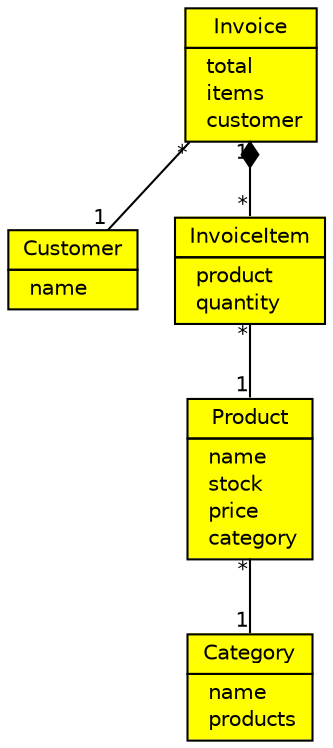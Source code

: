 #!/usr/local/bin/dot
#
# Class diagram 
# Generated by UMLGraph version 281411 (http://www.spinellis.gr/umlgraph/)
#

digraph G {
graph [fontnames="svg"]
edge [fontname="Helvetica",fontsize=10,labelfontname="Helvetica",labelfontsize=10,color="black"];
node [fontname="Helvetica",fontcolor="black",fontsize=10,shape=plaintext,margin=0,width=0,height=0];
nodesep=0.25;
ranksep=0.5;
// gr.spinellis.basic.invoice.Customer
c250 [label=<<table title="gr.spinellis.basic.invoice.Customer" border="0" cellborder="1" cellspacing="0" cellpadding="2" bgcolor="yellow"><tr><td><table border="0" cellspacing="0" cellpadding="1"><tr><td align="center" balign="center"> Customer </td></tr></table></td></tr><tr><td><table border="0" cellspacing="0" cellpadding="1"><tr><td align="left" balign="left">  name </td></tr></table></td></tr></table>>];
// gr.spinellis.basic.invoice.InvoiceItem
c251 [label=<<table title="gr.spinellis.basic.invoice.InvoiceItem" border="0" cellborder="1" cellspacing="0" cellpadding="2" bgcolor="yellow"><tr><td><table border="0" cellspacing="0" cellpadding="1"><tr><td align="center" balign="center"> InvoiceItem </td></tr></table></td></tr><tr><td><table border="0" cellspacing="0" cellpadding="1"><tr><td align="left" balign="left">  product </td></tr><tr><td align="left" balign="left">  quantity </td></tr></table></td></tr></table>>];
// gr.spinellis.basic.invoice.Invoice
c252 [label=<<table title="gr.spinellis.basic.invoice.Invoice" border="0" cellborder="1" cellspacing="0" cellpadding="2" bgcolor="yellow"><tr><td><table border="0" cellspacing="0" cellpadding="1"><tr><td align="center" balign="center"> Invoice </td></tr></table></td></tr><tr><td><table border="0" cellspacing="0" cellpadding="1"><tr><td align="left" balign="left">  total </td></tr><tr><td align="left" balign="left">  items </td></tr><tr><td align="left" balign="left">  customer </td></tr></table></td></tr></table>>];
// gr.spinellis.basic.product.Product
c253 [label=<<table title="gr.spinellis.basic.product.Product" border="0" cellborder="1" cellspacing="0" cellpadding="2" bgcolor="yellow"><tr><td><table border="0" cellspacing="0" cellpadding="1"><tr><td align="center" balign="center"> Product </td></tr></table></td></tr><tr><td><table border="0" cellspacing="0" cellpadding="1"><tr><td align="left" balign="left">  name </td></tr><tr><td align="left" balign="left">  stock </td></tr><tr><td align="left" balign="left">  price </td></tr><tr><td align="left" balign="left">  category </td></tr></table></td></tr></table>>];
// gr.spinellis.basic.product.Category
c254 [label=<<table title="gr.spinellis.basic.product.Category" border="0" cellborder="1" cellspacing="0" cellpadding="2" bgcolor="yellow"><tr><td><table border="0" cellspacing="0" cellpadding="1"><tr><td align="center" balign="center"> Category </td></tr></table></td></tr><tr><td><table border="0" cellspacing="0" cellpadding="1"><tr><td align="left" balign="left">  name </td></tr><tr><td align="left" balign="left">  products </td></tr></table></td></tr></table>>];
// gr.spinellis.basic.invoice.InvoiceItem assoc gr.spinellis.basic.product.Product
c251 -> c253 [arrowhead=none,weight=2,taillabel="*",headlabel="1"];
// gr.spinellis.basic.invoice.Invoice composed gr.spinellis.basic.invoice.InvoiceItem
c252 -> c251 [arrowhead=none,arrowtail=diamond,dir=back,weight=6,taillabel="1",headlabel="*"];
// gr.spinellis.basic.invoice.Invoice assoc gr.spinellis.basic.invoice.Customer
c252 -> c250 [arrowhead=none,weight=2,taillabel="*",headlabel="1"];
// gr.spinellis.basic.product.Product assoc gr.spinellis.basic.product.Category
c253 -> c254 [arrowhead=none,weight=2,taillabel="*",headlabel="1"];
}


